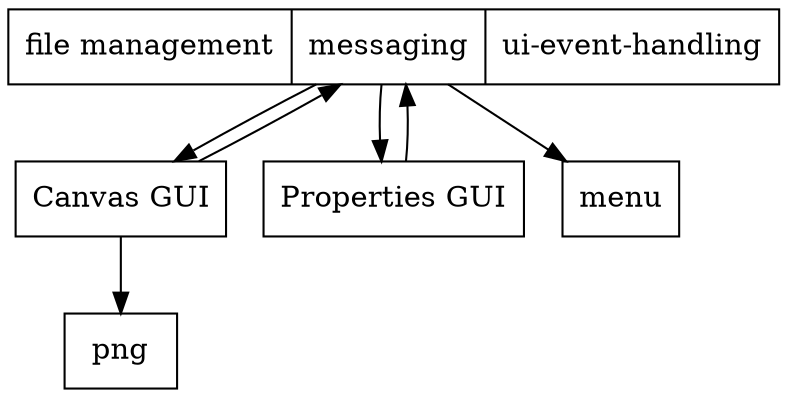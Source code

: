 digraph structs {
node [shape=record]
  main [schape=record,label="file management|messaging|ui-event-handling"];
  image_handler [shape=record,label="png"];
  canvas_gui [label="Canvas GUI"]
  prop_gui [label="Properties GUI"]

  main -> canvas_gui
  main -> prop_gui
  main -> menu

  canvas_gui -> main
  prop_gui -> main

  canvas_gui -> image_handler 
}
